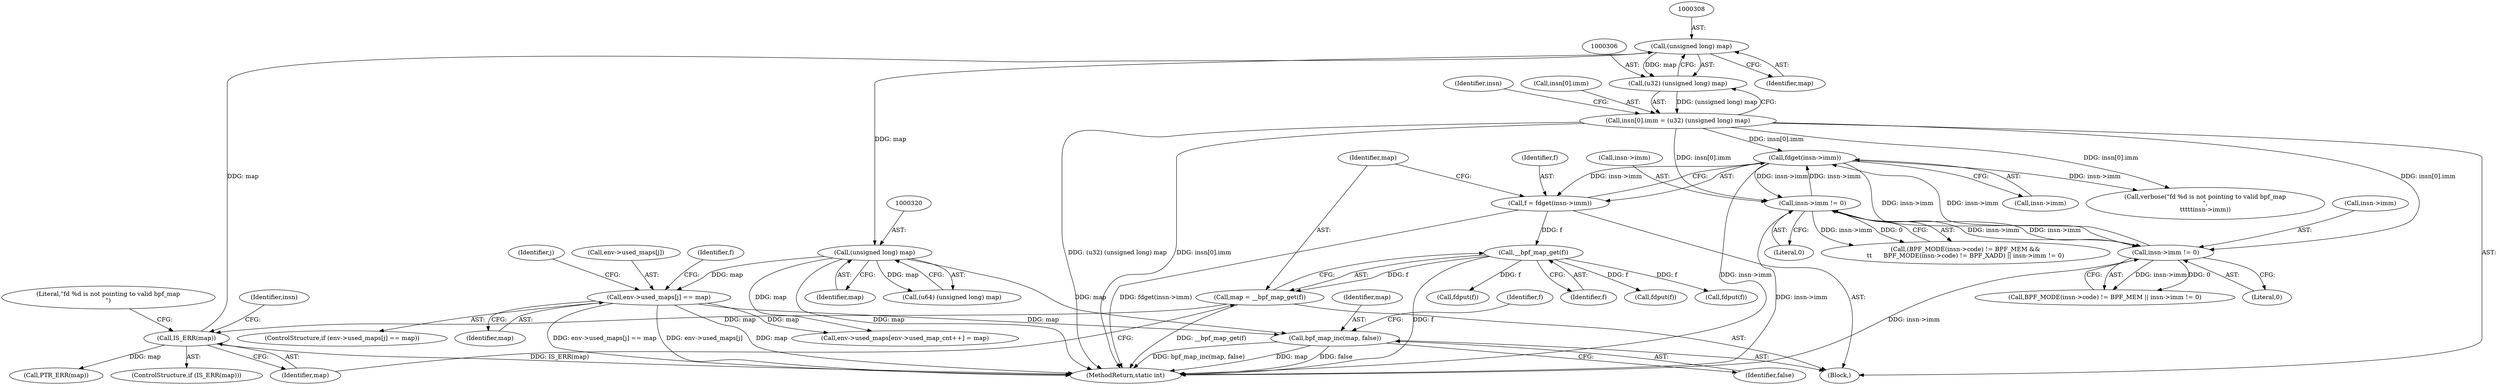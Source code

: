 digraph "0_linux_92117d8443bc5afacc8d5ba82e541946310f106e_4@pointer" {
"1000368" [label="(Call,bpf_map_inc(map, false))"];
"1000319" [label="(Call,(unsigned long) map)"];
"1000307" [label="(Call,(unsigned long) map)"];
"1000288" [label="(Call,IS_ERR(map))"];
"1000283" [label="(Call,map = __bpf_map_get(f))"];
"1000285" [label="(Call,__bpf_map_get(f))"];
"1000277" [label="(Call,f = fdget(insn->imm))"];
"1000279" [label="(Call,fdget(insn->imm))"];
"1000188" [label="(Call,insn->imm != 0)"];
"1000299" [label="(Call,insn[0].imm = (u32) (unsigned long) map)"];
"1000305" [label="(Call,(u32) (unsigned long) map)"];
"1000155" [label="(Call,insn->imm != 0)"];
"1000335" [label="(Call,env->used_maps[j] == map)"];
"1000317" [label="(Call,(u64) (unsigned long) map)"];
"1000368" [label="(Call,bpf_map_inc(map, false))"];
"1000344" [label="(Identifier,f)"];
"1000291" [label="(Call,verbose(\"fd %d is not pointing to valid bpf_map\n\",\n\t\t\t\t\tinsn->imm))"];
"1000148" [label="(Call,BPF_MODE(insn->code) != BPF_MEM || insn->imm != 0)"];
"1000341" [label="(Identifier,map)"];
"1000333" [label="(Identifier,j)"];
"1000353" [label="(Call,fdput(f))"];
"1000285" [label="(Call,__bpf_map_get(f))"];
"1000159" [label="(Literal,0)"];
"1000155" [label="(Call,insn->imm != 0)"];
"1000321" [label="(Identifier,map)"];
"1000371" [label="(Call,fdput(f))"];
"1000192" [label="(Literal,0)"];
"1000189" [label="(Call,insn->imm)"];
"1000369" [label="(Identifier,map)"];
"1000278" [label="(Identifier,f)"];
"1000279" [label="(Call,fdget(insn->imm))"];
"1000302" [label="(Identifier,insn)"];
"1000305" [label="(Call,(u32) (unsigned long) map)"];
"1000288" [label="(Call,IS_ERR(map))"];
"1000174" [label="(Call,(BPF_MODE(insn->code) != BPF_MEM &&\n\t\t      BPF_MODE(insn->code) != BPF_XADD) || insn->imm != 0)"];
"1000283" [label="(Call,map = __bpf_map_get(f))"];
"1000188" [label="(Call,insn->imm != 0)"];
"1000307" [label="(Call,(unsigned long) map)"];
"1000289" [label="(Identifier,map)"];
"1000313" [label="(Identifier,insn)"];
"1000286" [label="(Identifier,f)"];
"1000156" [label="(Call,insn->imm)"];
"1000372" [label="(Identifier,f)"];
"1000358" [label="(Call,env->used_maps[env->used_map_cnt++] = map)"];
"1000335" [label="(Call,env->used_maps[j] == map)"];
"1000297" [label="(Call,PTR_ERR(map))"];
"1000299" [label="(Call,insn[0].imm = (u32) (unsigned long) map)"];
"1000380" [label="(MethodReturn,static int)"];
"1000280" [label="(Call,insn->imm)"];
"1000277" [label="(Call,f = fdget(insn->imm))"];
"1000336" [label="(Call,env->used_maps[j])"];
"1000300" [label="(Call,insn[0].imm)"];
"1000309" [label="(Identifier,map)"];
"1000292" [label="(Literal,\"fd %d is not pointing to valid bpf_map\n\")"];
"1000287" [label="(ControlStructure,if (IS_ERR(map)))"];
"1000334" [label="(ControlStructure,if (env->used_maps[j] == map))"];
"1000370" [label="(Identifier,false)"];
"1000319" [label="(Call,(unsigned long) map)"];
"1000211" [label="(Block,)"];
"1000343" [label="(Call,fdput(f))"];
"1000284" [label="(Identifier,map)"];
"1000368" -> "1000211"  [label="AST: "];
"1000368" -> "1000370"  [label="CFG: "];
"1000369" -> "1000368"  [label="AST: "];
"1000370" -> "1000368"  [label="AST: "];
"1000372" -> "1000368"  [label="CFG: "];
"1000368" -> "1000380"  [label="DDG: map"];
"1000368" -> "1000380"  [label="DDG: false"];
"1000368" -> "1000380"  [label="DDG: bpf_map_inc(map, false)"];
"1000319" -> "1000368"  [label="DDG: map"];
"1000335" -> "1000368"  [label="DDG: map"];
"1000319" -> "1000317"  [label="AST: "];
"1000319" -> "1000321"  [label="CFG: "];
"1000320" -> "1000319"  [label="AST: "];
"1000321" -> "1000319"  [label="AST: "];
"1000317" -> "1000319"  [label="CFG: "];
"1000319" -> "1000380"  [label="DDG: map"];
"1000319" -> "1000317"  [label="DDG: map"];
"1000307" -> "1000319"  [label="DDG: map"];
"1000319" -> "1000335"  [label="DDG: map"];
"1000319" -> "1000358"  [label="DDG: map"];
"1000307" -> "1000305"  [label="AST: "];
"1000307" -> "1000309"  [label="CFG: "];
"1000308" -> "1000307"  [label="AST: "];
"1000309" -> "1000307"  [label="AST: "];
"1000305" -> "1000307"  [label="CFG: "];
"1000307" -> "1000305"  [label="DDG: map"];
"1000288" -> "1000307"  [label="DDG: map"];
"1000288" -> "1000287"  [label="AST: "];
"1000288" -> "1000289"  [label="CFG: "];
"1000289" -> "1000288"  [label="AST: "];
"1000292" -> "1000288"  [label="CFG: "];
"1000302" -> "1000288"  [label="CFG: "];
"1000288" -> "1000380"  [label="DDG: IS_ERR(map)"];
"1000283" -> "1000288"  [label="DDG: map"];
"1000288" -> "1000297"  [label="DDG: map"];
"1000283" -> "1000211"  [label="AST: "];
"1000283" -> "1000285"  [label="CFG: "];
"1000284" -> "1000283"  [label="AST: "];
"1000285" -> "1000283"  [label="AST: "];
"1000289" -> "1000283"  [label="CFG: "];
"1000283" -> "1000380"  [label="DDG: __bpf_map_get(f)"];
"1000285" -> "1000283"  [label="DDG: f"];
"1000285" -> "1000286"  [label="CFG: "];
"1000286" -> "1000285"  [label="AST: "];
"1000285" -> "1000380"  [label="DDG: f"];
"1000277" -> "1000285"  [label="DDG: f"];
"1000285" -> "1000343"  [label="DDG: f"];
"1000285" -> "1000353"  [label="DDG: f"];
"1000285" -> "1000371"  [label="DDG: f"];
"1000277" -> "1000211"  [label="AST: "];
"1000277" -> "1000279"  [label="CFG: "];
"1000278" -> "1000277"  [label="AST: "];
"1000279" -> "1000277"  [label="AST: "];
"1000284" -> "1000277"  [label="CFG: "];
"1000277" -> "1000380"  [label="DDG: fdget(insn->imm)"];
"1000279" -> "1000277"  [label="DDG: insn->imm"];
"1000279" -> "1000280"  [label="CFG: "];
"1000280" -> "1000279"  [label="AST: "];
"1000279" -> "1000380"  [label="DDG: insn->imm"];
"1000279" -> "1000155"  [label="DDG: insn->imm"];
"1000279" -> "1000188"  [label="DDG: insn->imm"];
"1000188" -> "1000279"  [label="DDG: insn->imm"];
"1000299" -> "1000279"  [label="DDG: insn[0].imm"];
"1000155" -> "1000279"  [label="DDG: insn->imm"];
"1000279" -> "1000291"  [label="DDG: insn->imm"];
"1000188" -> "1000174"  [label="AST: "];
"1000188" -> "1000192"  [label="CFG: "];
"1000189" -> "1000188"  [label="AST: "];
"1000192" -> "1000188"  [label="AST: "];
"1000174" -> "1000188"  [label="CFG: "];
"1000188" -> "1000380"  [label="DDG: insn->imm"];
"1000188" -> "1000155"  [label="DDG: insn->imm"];
"1000188" -> "1000174"  [label="DDG: insn->imm"];
"1000188" -> "1000174"  [label="DDG: 0"];
"1000299" -> "1000188"  [label="DDG: insn[0].imm"];
"1000155" -> "1000188"  [label="DDG: insn->imm"];
"1000299" -> "1000211"  [label="AST: "];
"1000299" -> "1000305"  [label="CFG: "];
"1000300" -> "1000299"  [label="AST: "];
"1000305" -> "1000299"  [label="AST: "];
"1000313" -> "1000299"  [label="CFG: "];
"1000299" -> "1000380"  [label="DDG: (u32) (unsigned long) map"];
"1000299" -> "1000380"  [label="DDG: insn[0].imm"];
"1000299" -> "1000155"  [label="DDG: insn[0].imm"];
"1000299" -> "1000291"  [label="DDG: insn[0].imm"];
"1000305" -> "1000299"  [label="DDG: (unsigned long) map"];
"1000306" -> "1000305"  [label="AST: "];
"1000155" -> "1000148"  [label="AST: "];
"1000155" -> "1000159"  [label="CFG: "];
"1000156" -> "1000155"  [label="AST: "];
"1000159" -> "1000155"  [label="AST: "];
"1000148" -> "1000155"  [label="CFG: "];
"1000155" -> "1000380"  [label="DDG: insn->imm"];
"1000155" -> "1000148"  [label="DDG: insn->imm"];
"1000155" -> "1000148"  [label="DDG: 0"];
"1000335" -> "1000334"  [label="AST: "];
"1000335" -> "1000341"  [label="CFG: "];
"1000336" -> "1000335"  [label="AST: "];
"1000341" -> "1000335"  [label="AST: "];
"1000344" -> "1000335"  [label="CFG: "];
"1000333" -> "1000335"  [label="CFG: "];
"1000335" -> "1000380"  [label="DDG: env->used_maps[j]"];
"1000335" -> "1000380"  [label="DDG: map"];
"1000335" -> "1000380"  [label="DDG: env->used_maps[j] == map"];
"1000335" -> "1000358"  [label="DDG: map"];
}
